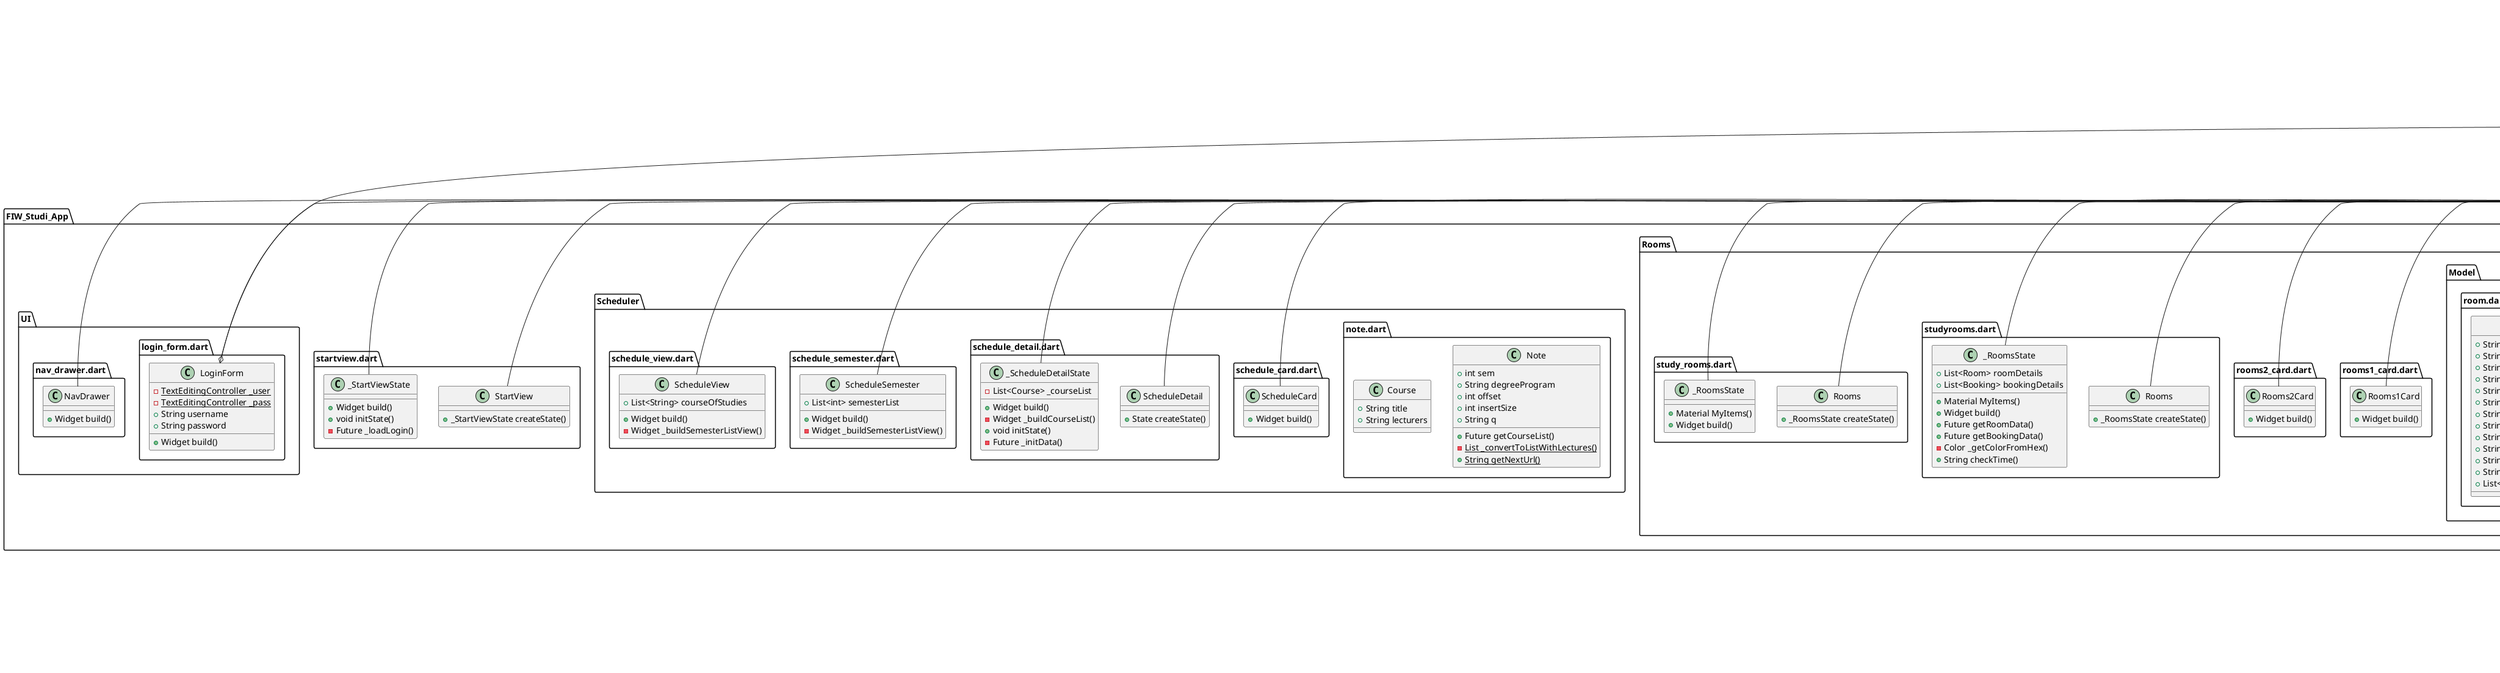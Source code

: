 @startuml
set namespaceSeparator ::

class "FIW_Studi_App::Coffee::coffee_button.dart::CoffeeButton" {
  +State createState()
}

"flutter::src::widgets::framework.dart::StatefulWidget" <|-- "FIW_Studi_App::Coffee::coffee_button.dart::CoffeeButton"

class "FIW_Studi_App::Coffee::coffee_button.dart::_CoffeeButtonState" {
  -Timer _timer
  +Widget build()
  +void initState()
  +void dispose()
  -Future _iniData()
}

"FIW_Studi_App::Coffee::coffee_button.dart::_CoffeeButtonState" o-- "dart::async::Timer"
"flutter::src::widgets::framework.dart::State<T>" <|-- "FIW_Studi_App::Coffee::coffee_button.dart::_CoffeeButtonState"

class "FIW_Studi_App::Coffee::coffee_card.dart::CoffeeCard" {
  +State createState()
}

"flutter::src::widgets::framework.dart::StatefulWidget" <|-- "FIW_Studi_App::Coffee::coffee_card.dart::CoffeeCard"

class "FIW_Studi_App::Coffee::coffee_card.dart::_CoffeeCardState" {
  -Timer _timer
  +Widget build()
  +void initState()
  +void dispose()
  -Future _iniData()
  -Future _updateCoffeeImage()
}

"FIW_Studi_App::Coffee::coffee_card.dart::_CoffeeCardState" o-- "dart::async::Timer"
"flutter::src::widgets::framework.dart::State<T>" <|-- "FIW_Studi_App::Coffee::coffee_card.dart::_CoffeeCardState"

class "FIW_Studi_App::Coffee::coffee_headline.dart::CoffeeHeadline" {
  {static} -double _hPad
  +Widget build()
}

"flutter::src::widgets::framework.dart::StatelessWidget" <|-- "FIW_Studi_App::Coffee::coffee_headline.dart::CoffeeHeadline"

class "FIW_Studi_App::Coffee::coffee_text.dart::CoffeeText" {
  {static} -double _hPad
  +Widget build()
}

"flutter::src::widgets::framework.dart::StatelessWidget" <|-- "FIW_Studi_App::Coffee::coffee_text.dart::CoffeeText"

class "FIW_Studi_App::Coffee::coffee_view.dart::CoffeeView" {
  +State createState()
}

"flutter::src::widgets::framework.dart::StatefulWidget" <|-- "FIW_Studi_App::Coffee::coffee_view.dart::CoffeeView"

class "FIW_Studi_App::Coffee::coffee_view.dart::_CoffeeViewState" {
  +Widget build()
  -Widget _loggedInBar()
}

"flutter::src::widgets::framework.dart::State<T>" <|-- "FIW_Studi_App::Coffee::coffee_view.dart::_CoffeeViewState"

class "FIW_Studi_App::FSnews::fsnews_card.dart::FSnewsCard" {
  +Widget build()
}

"flutter::src::widgets::framework.dart::StatelessWidget" <|-- "FIW_Studi_App::FSnews::fsnews_card.dart::FSnewsCard"

class "FIW_Studi_App::FSnews::fsnews_create_view.dart::FSnewsCreateView" {
  {static} -TextEditingController _title
  {static} -TextEditingController _text
  +String title
  +String text
  +Widget build()
}

"FIW_Studi_App::FSnews::fsnews_create_view.dart::FSnewsCreateView" o-- "flutter::src::widgets::editable_text.dart::TextEditingController"
"flutter::src::widgets::framework.dart::StatelessWidget" <|-- "FIW_Studi_App::FSnews::fsnews_create_view.dart::FSnewsCreateView"

class "FIW_Studi_App::FSnews::fsnews_view.dart::FSnewsView" {
  +State createState()
}

"flutter::src::widgets::framework.dart::StatefulWidget" <|-- "FIW_Studi_App::FSnews::fsnews_view.dart::FSnewsView"

class "FIW_Studi_App::FSnews::fsnews_view.dart::_FSnewsViewState" {
  -Timer _timer
  +Widget build()
  -Widget _buildButtonIfLoggedIn()
  +void initState()
  +void dispose()
  -Future _iniData()
}

"FIW_Studi_App::FSnews::fsnews_view.dart::_FSnewsViewState" o-- "dart::async::Timer"
"flutter::src::widgets::framework.dart::State<T>" <|-- "FIW_Studi_App::FSnews::fsnews_view.dart::_FSnewsViewState"

class "FIW_Studi_App::helper_functions.dart::HelperFunctions" {
  {static} +MaterialColor createMaterialColor()
  {static} +String displayTime()
  {static} +String getIso8601Time()
  {static} +void setCoffeeImageByState()
  {static} +Future loadLoginFromSharedPref()
  {static} +Future storeLoginInSharedPref()
}

class "FIW_Studi_App::KaimWebview::kaim_webview_card.dart::KaimWVCard" {
  +State createState()
}

"flutter::src::widgets::framework.dart::StatefulWidget" <|-- "FIW_Studi_App::KaimWebview::kaim_webview_card.dart::KaimWVCard"

class "FIW_Studi_App::KaimWebview::kaim_webview_card.dart::_KaimWVState" {
  +Widget build()
}

"flutter::src::widgets::framework.dart::State<T>" <|-- "FIW_Studi_App::KaimWebview::kaim_webview_card.dart::_KaimWVState"

class "FIW_Studi_App::Rooms::bookings.dart::RadioWidgetDemo" {
  +String title
  +RadioWidgetDemoState createState()
}

"flutter::src::widgets::framework.dart::StatefulWidget" <|-- "FIW_Studi_App::Rooms::bookings.dart::RadioWidgetDemo"

class "FIW_Studi_App::Rooms::bookings.dart::RadioWidgetDemoState" {
  +int selectedRadioTile
  +void initState()
  +dynamic setSelectedRadioTile()
  +Widget build()
}

"flutter::src::widgets::framework.dart::State<T>" <|-- "FIW_Studi_App::Rooms::bookings.dart::RadioWidgetDemoState"

class "FIW_Studi_App::Rooms::free_rooms.dart::FreeRooms" {
  +FreeRoomsState createState()
}

"flutter::src::widgets::framework.dart::StatefulWidget" <|-- "FIW_Studi_App::Rooms::free_rooms.dart::FreeRooms"

class "FIW_Studi_App::Rooms::free_rooms.dart::FreeRoomsState" {
  +List data
  +String url
  +bool free
  -Future _getData()
  -String _checkTime()
  -Color _getColor()
  +Widget build()
  +void initState()
}

"flutter::src::widgets::framework.dart::State<T>" <|-- "FIW_Studi_App::Rooms::free_rooms.dart::FreeRoomsState"

class "FIW_Studi_App::Rooms::Model::booking.dart::Booking" {
  +String description
  +String endTime
  +String externalCalendarUid
  +String externalCalenderName
  +String id
  +String roomName
  +String self
  +String href
  +String rel
  +String type
  +String startTime
}

class "FIW_Studi_App::Rooms::Model::room.dart::Room" {
  +String bookingUrl
  +String cns
  +String id
  +String personUrl
  +String href
  +String rel
  +String type
  +String roomName
  +String roomStatus
  +String roomStatusColor
  +String roomStatusDisplay
  +String self
  +List<Booking> list
}

class "FIW_Studi_App::Rooms::rooms1_card.dart::Rooms1Card" {
  +Widget build()
}

"flutter::src::widgets::framework.dart::StatelessWidget" <|-- "FIW_Studi_App::Rooms::rooms1_card.dart::Rooms1Card"

class "FIW_Studi_App::Rooms::rooms2_card.dart::Rooms2Card" {
  +Widget build()
}

"flutter::src::widgets::framework.dart::StatelessWidget" <|-- "FIW_Studi_App::Rooms::rooms2_card.dart::Rooms2Card"

class "FIW_Studi_App::Rooms::studyrooms.dart::Rooms" {
  +_RoomsState createState()
}

"flutter::src::widgets::framework.dart::StatefulWidget" <|-- "FIW_Studi_App::Rooms::studyrooms.dart::Rooms"

class "FIW_Studi_App::Rooms::studyrooms.dart::_RoomsState" {
  +List<Room> roomDetails
  +List<Booking> bookingDetails
  +Material MyItems()
  +Widget build()
  +Future getRoomData()
  +Future getBookingData()
  -Color _getColorFromHex()
  +String checkTime()
}

"flutter::src::widgets::framework.dart::State<T>" <|-- "FIW_Studi_App::Rooms::studyrooms.dart::_RoomsState"

class "FIW_Studi_App::Rooms::study_rooms.dart::Rooms" {
  +_RoomsState createState()
}

"flutter::src::widgets::framework.dart::StatefulWidget" <|-- "FIW_Studi_App::Rooms::study_rooms.dart::Rooms"

class "FIW_Studi_App::Rooms::study_rooms.dart::_RoomsState" {
  +Material MyItems()
  +Widget build()
}

"flutter::src::widgets::framework.dart::State<T>" <|-- "FIW_Studi_App::Rooms::study_rooms.dart::_RoomsState"

class "FIW_Studi_App::Scheduler::note.dart::Note" {
  +int sem
  +String degreeProgram
  +int offset
  +int insertSize
  +String q
  +Future getCourseList()
  {static} -List _convertToListWithLectures()
  {static} +String getNextUrl()
}

class "FIW_Studi_App::Scheduler::note.dart::Course" {
  +String title
  +String lecturers
}

class "FIW_Studi_App::Scheduler::schedule_card.dart::ScheduleCard" {
  +Widget build()
}

"flutter::src::widgets::framework.dart::StatelessWidget" <|-- "FIW_Studi_App::Scheduler::schedule_card.dart::ScheduleCard"

class "FIW_Studi_App::Scheduler::schedule_detail.dart::ScheduleDetail" {
  +State createState()
}

"flutter::src::widgets::framework.dart::StatefulWidget" <|-- "FIW_Studi_App::Scheduler::schedule_detail.dart::ScheduleDetail"

class "FIW_Studi_App::Scheduler::schedule_detail.dart::_ScheduleDetailState" {
  -List<Course> _courseList
  +Widget build()
  -Widget _buildCourseList()
  +void initState()
  -Future _initData()
}

"flutter::src::widgets::framework.dart::State<T>" <|-- "FIW_Studi_App::Scheduler::schedule_detail.dart::_ScheduleDetailState"

class "FIW_Studi_App::Scheduler::schedule_semester.dart::ScheduleSemester" {
  +List<int> semesterList
  +Widget build()
  -Widget _buildSemesterListView()
}

"flutter::src::widgets::framework.dart::StatelessWidget" <|-- "FIW_Studi_App::Scheduler::schedule_semester.dart::ScheduleSemester"

class "FIW_Studi_App::Scheduler::schedule_view.dart::ScheduleView" {
  +List<String> courseOfStudies
  +Widget build()
  -Widget _buildSemesterListView()
}

"flutter::src::widgets::framework.dart::StatelessWidget" <|-- "FIW_Studi_App::Scheduler::schedule_view.dart::ScheduleView"

class "FIW_Studi_App::startview.dart::StartView" {
  +_StartViewState createState()
}

"flutter::src::widgets::framework.dart::StatefulWidget" <|-- "FIW_Studi_App::startview.dart::StartView"

class "FIW_Studi_App::startview.dart::_StartViewState" {
  +Widget build()
  +void initState()
  -Future _loadLogin()
}

"flutter::src::widgets::framework.dart::State<T>" <|-- "FIW_Studi_App::startview.dart::_StartViewState"

class "FIW_Studi_App::UI::login_form.dart::LoginForm" {
  {static} -TextEditingController _user
  {static} -TextEditingController _pass
  +String username
  +String password
  +Widget build()
}

"FIW_Studi_App::UI::login_form.dart::LoginForm" o-- "flutter::src::widgets::editable_text.dart::TextEditingController"
"flutter::src::widgets::framework.dart::StatelessWidget" <|-- "FIW_Studi_App::UI::login_form.dart::LoginForm"

class "FIW_Studi_App::UI::nav_drawer.dart::NavDrawer" {
  +Widget build()
}

"flutter::src::widgets::framework.dart::StatelessWidget" <|-- "FIW_Studi_App::UI::nav_drawer.dart::NavDrawer"


@enduml